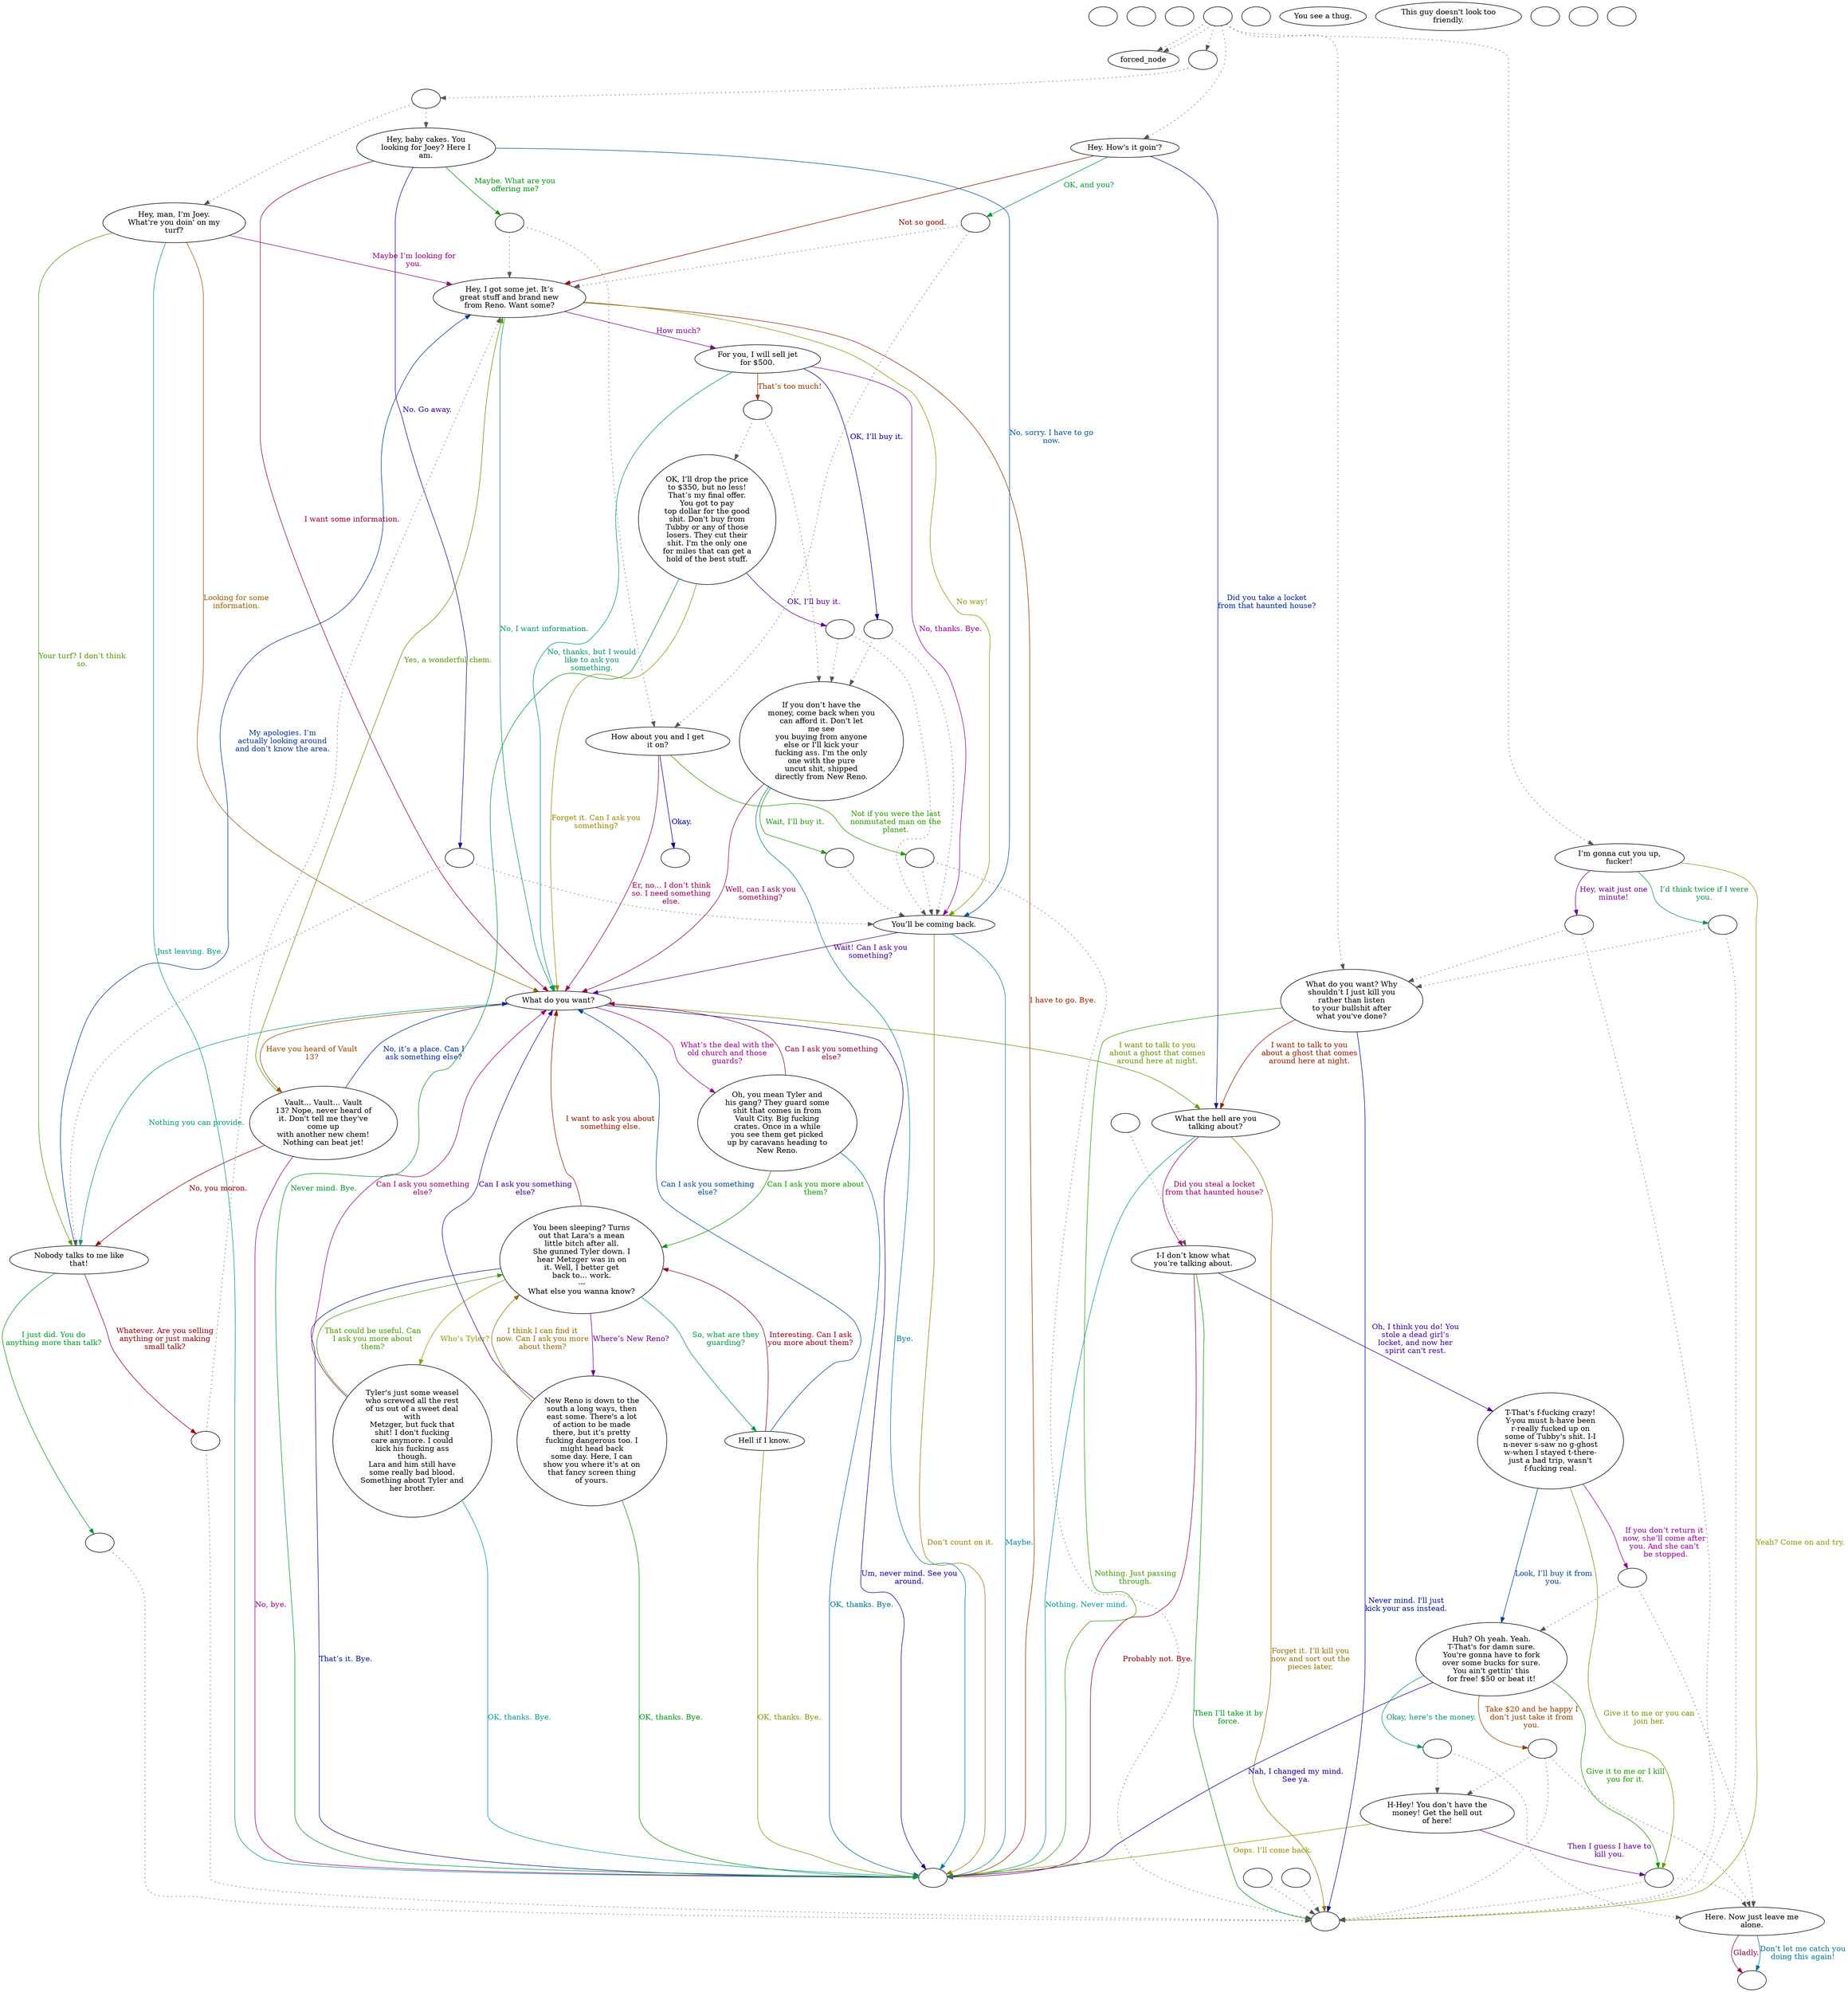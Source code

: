 digraph dcJoey {
  "checkPartyMembersNearDoor" [style=filled       fillcolor="#FFFFFF"       color="#000000"]
  "checkPartyMembersNearDoor" [label=""]
  "start" [style=filled       fillcolor="#FFFFFF"       color="#000000"]
  "start" [label=""]
  "critter_p_proc" [style=filled       fillcolor="#FFFFFF"       color="#000000"]
  "critter_p_proc" [label=""]
  "pickup_p_proc" [style=filled       fillcolor="#FFFFFF"       color="#000000"]
  "pickup_p_proc" -> "Node998" [style=dotted color="#555555"]
  "pickup_p_proc" [label=""]
  "talk_p_proc" [style=filled       fillcolor="#FFFFFF"       color="#000000"]
  "talk_p_proc" -> "forced_node" [style=dotted color="#555555"]
  "talk_p_proc" -> "forced_node" [style=dotted color="#555555"]
  "talk_p_proc" -> "Node001" [style=dotted color="#555555"]
  "talk_p_proc" -> "Node002" [style=dotted color="#555555"]
  "talk_p_proc" -> "Node009" [style=dotted color="#555555"]
  "talk_p_proc" -> "Node000" [style=dotted color="#555555"]
  "talk_p_proc" [label=""]
  "destroy_p_proc" [style=filled       fillcolor="#FFFFFF"       color="#000000"]
  "destroy_p_proc" [label=""]
  "look_at_p_proc" [style=filled       fillcolor="#FFFFFF"       color="#000000"]
  "look_at_p_proc" [label="You see a thug."]
  "description_p_proc" [style=filled       fillcolor="#FFFFFF"       color="#000000"]
  "description_p_proc" [label="This guy doesn't look too\nfriendly."]
  "use_skill_on_p_proc" [style=filled       fillcolor="#FFFFFF"       color="#000000"]
  "use_skill_on_p_proc" [label=""]
  "damage_p_proc" [style=filled       fillcolor="#FFFFFF"       color="#000000"]
  "damage_p_proc" -> "Node998" [style=dotted color="#555555"]
  "damage_p_proc" [label=""]
  "map_enter_p_proc" [style=filled       fillcolor="#FFFFFF"       color="#000000"]
  "map_enter_p_proc" [label=""]
  "timed_event_p_proc" [style=filled       fillcolor="#FFFFFF"       color="#000000"]
  "timed_event_p_proc" [label=""]
  "Node000" [style=filled       fillcolor="#FFFFFF"       color="#000000"]
  "Node000" -> "Node994" [style=dotted color="#555555"]
  "Node000" [label=""]
  "Node001" [style=filled       fillcolor="#FFFFFF"       color="#000000"]
  "Node001" [label="I’m gonna cut you up,\nfucker!"]
  "Node001" -> "Node998" [label="Yeah? Come on and try." color="#8E9900" fontcolor="#8E9900"]
  "Node001" -> "Node996" [label="Hey, wait just one\nminute!" color="#770099" fontcolor="#770099"]
  "Node001" -> "Node995" [label="I’d think twice if I were\nyou." color="#00994B" fontcolor="#00994B"]
  "Node002" [style=filled       fillcolor="#FFFFFF"       color="#000000"]
  "Node002" [label="What do you want? Why\nshouldn’t I just kill you\nrather than listen\nto your bullshit after\nwhat you've done?"]
  "Node002" -> "Node003" [label="I want to talk to you\nabout a ghost that comes\naround here at night." color="#991E00" fontcolor="#991E00"]
  "Node002" -> "Node998" [label="Never mind. I'll just\nkick your ass instead." color="#000F99" fontcolor="#000F99"]
  "Node002" -> "Node999" [label="Nothing. Just passing\nthrough." color="#3B9900" fontcolor="#3B9900"]
  "Node003" [style=filled       fillcolor="#FFFFFF"       color="#000000"]
  "Node003" [label="What the hell are you\ntalking about?"]
  "Node003" -> "Node004" [label="Did you steal a locket\nfrom that haunted house?" color="#990068" fontcolor="#990068"]
  "Node003" -> "Node999" [label="Nothing. Never mind." color="#009499" fontcolor="#009499"]
  "Node003" -> "Node998" [label="Forget it. I’ll kill you\nnow and sort out the\npieces later." color="#997100" fontcolor="#997100"]
  "Node004" [style=filled       fillcolor="#FFFFFF"       color="#000000"]
  "Node004" [label="I-I don’t know what\nyou’re talking about."]
  "Node004" -> "Node005" [label="Oh, I think you do! You\nstole a dead girl’s\nlocket, and now her\nspirit can't rest." color="#440099" fontcolor="#440099"]
  "Node004" -> "Node998" [label="Then I’ll take it by\nforce." color="#009918" fontcolor="#009918"]
  "Node004" -> "Node999" [label="Probably not. Bye." color="#990015" fontcolor="#990015"]
  "Node005" [style=filled       fillcolor="#FFFFFF"       color="#000000"]
  "Node005" [label="T-That's f-fucking crazy!\nY-you must h-have been\nr-really fucked up on\nsome of Tubby's shit. I-I\nn-never s-saw no g-ghost\nw-when I stayed t-there-\njust a bad trip, wasn't\nf-fucking real."]
  "Node005" -> "Node006" [label="Look, I’ll buy it from\nyou." color="#004299" fontcolor="#004299"]
  "Node005" -> "Node993" [label="Give it to me or you can\njoin her." color="#6E9900" fontcolor="#6E9900"]
  "Node005" -> "Node992" [label="If you don’t return it\nnow, she’ll come after\nyou. And she can’t\n be stopped." color="#970099" fontcolor="#970099"]
  "Node006" [style=filled       fillcolor="#FFFFFF"       color="#000000"]
  "Node006" [label="Huh? Oh yeah. Yeah.\nT-That's for damn sure.\nYou're gonna have to fork\nover some bucks for sure.\nYou ain't gettin' this\nfor free! $50 or beat it!"]
  "Node006" -> "Node991" [label="Okay, here’s the money." color="#00996A" fontcolor="#00996A"]
  "Node006" -> "Node990" [label="Take $20 and be happy I\ndon’t just take it from\nyou." color="#993E00" fontcolor="#993E00"]
  "Node006" -> "Node999" [label="Nah, I changed my mind.\nSee ya." color="#110099" fontcolor="#110099"]
  "Node006" -> "Node993" [label="Give it to me or I kill\nyou for it." color="#1C9900" fontcolor="#1C9900"]
  "Node007" [style=filled       fillcolor="#FFFFFF"       color="#000000"]
  "Node007" [label="Here. Now just leave me\nalone."]
  "Node007" -> "Node989" [label="Gladly." color="#990048" fontcolor="#990048"]
  "Node007" -> "Node989" [label="Don’t let me catch you\ndoing this again!" color="#007599" fontcolor="#007599"]
  "Node008" [style=filled       fillcolor="#FFFFFF"       color="#000000"]
  "Node008" [label="H-Hey! You don’t have the\nmoney! Get the hell out\nof here!"]
  "Node008" -> "Node999" [label="Oops. I’ll come back." color="#999000" fontcolor="#999000"]
  "Node008" -> "Node993" [label="Then I guess I have to\nkill you." color="#640099" fontcolor="#640099"]
  "Node009" [style=filled       fillcolor="#FFFFFF"       color="#000000"]
  "Node009" [label="Hey. How's it goin'?"]
  "Node009" -> "Node988" [label="OK, and you?" color="#009937" fontcolor="#009937"]
  "Node009" -> "Node012" [label="Not so good." color="#990B00" fontcolor="#990B00"]
  "Node009" -> "Node003" [label="Did you take a locket\nfrom that haunted house?" color="#002299" fontcolor="#002299"]
  "Node010" [style=filled       fillcolor="#FFFFFF"       color="#000000"]
  "Node010" [label="Hey, man, I’m Joey.\nWhat're you doin' on my\nturf?"]
  "Node010" -> "Node015" [label="Your turf? I don’t think\nso." color="#4F9900" fontcolor="#4F9900"]
  "Node010" -> "Node012" [label="Maybe I’m looking for\nyou." color="#99007B" fontcolor="#99007B"]
  "Node010" -> "Node999" [label="Just leaving. Bye." color="#00998A" fontcolor="#00998A"]
  "Node010" -> "Node016" [label="Looking for some\ninformation." color="#995D00" fontcolor="#995D00"]
  "Node011" [style=filled       fillcolor="#FFFFFF"       color="#000000"]
  "Node011" [label="Hey, baby cakes. You\nlooking for Joey? Here I\nam."]
  "Node011" -> "Node986" [label="No. Go away." color="#310099" fontcolor="#310099"]
  "Node011" -> "Node985" [label="Maybe. What are you\noffering me?" color="#009904" fontcolor="#009904"]
  "Node011" -> "Node016" [label="I want some information." color="#990029" fontcolor="#990029"]
  "Node011" -> "Node014" [label="No, sorry. I have to go\nnow." color="#005599" fontcolor="#005599"]
  "Node012" [style=filled       fillcolor="#FFFFFF"       color="#000000"]
  "Node012" [label="Hey, I got some jet. It’s\ngreat stuff and brand new\nfrom Reno. Want some?"]
  "Node012" -> "Node014" [label="No way!" color="#829900" fontcolor="#829900"]
  "Node012" -> "Node022" [label="How much?" color="#830099" fontcolor="#830099"]
  "Node012" -> "Node016" [label="No, I want information." color="#009957" fontcolor="#009957"]
  "Node012" -> "Node999" [label="I have to go. Bye." color="#992A00" fontcolor="#992A00"]
  "Node013" [style=filled       fillcolor="#FFFFFF"       color="#000000"]
  "Node013" [label="How about you and I get\nit on?"]
  "Node013" -> "Node984" [label="Okay." color="#000299" fontcolor="#000299"]
  "Node013" -> "Node983" [label="Not if you were the last\nnonmutated man on the\nplanet." color="#2F9900" fontcolor="#2F9900"]
  "Node013" -> "Node016" [label="Er, no... I don’t think\nso. I need something\nelse." color="#99005C" fontcolor="#99005C"]
  "Node014" [style=filled       fillcolor="#FFFFFF"       color="#000000"]
  "Node014" [label="You’ll be coming back."]
  "Node014" -> "Node999" [label="Maybe." color="#008899" fontcolor="#008899"]
  "Node014" -> "Node999" [label="Don’t count on it." color="#997D00" fontcolor="#997D00"]
  "Node014" -> "Node016" [label="Wait! Can I ask you\nsomething?" color="#500099" fontcolor="#500099"]
  "Node015" [style=filled       fillcolor="#FFFFFF"       color="#000000"]
  "Node015" [label="Nobody talks to me like\nthat!"]
  "Node015" -> "Node982" [label="I just did. You do\nanything more than talk?" color="#009924" fontcolor="#009924"]
  "Node015" -> "Node981" [label="Whatever. Are you selling\nanything or just making\nsmall talk?" color="#990009" fontcolor="#990009"]
  "Node015" -> "Node012" [label="My apologies. I’m\nactually looking around\nand don’t know the area." color="#003699" fontcolor="#003699"]
  "Node016" [style=filled       fillcolor="#FFFFFF"       color="#000000"]
  "Node016" [label="What do you want?"]
  "Node016" -> "Node003" [label="I want to talk to you\nabout a ghost that comes\naround here at night." color="#629900" fontcolor="#629900"]
  "Node016" -> "Node017" [label="What’s the deal with the\nold church and those\nguards?" color="#99008F" fontcolor="#99008F"]
  "Node016" -> "Node015" [label="Nothing you can provide." color="#009976" fontcolor="#009976"]
  "Node016" -> "Node025" [label="Have you heard of Vault\n13?" color="#994A00" fontcolor="#994A00"]
  "Node016" -> "Node999" [label="Um, never mind. See you\naround." color="#1D0099" fontcolor="#1D0099"]
  "Node017" [style=filled       fillcolor="#FFFFFF"       color="#000000"]
  "Node017" [label="Oh, you mean Tyler and\nhis gang? They guard some\nshit that comes in from\nVault City. Big fucking\ncrates. Once in a while\nyou see them get picked\nup by caravans heading to\nNew Reno."]
  "Node017" -> "Node018" [label="Can I ask you more about\nthem?" color="#109900" fontcolor="#109900"]
  "Node017" -> "Node016" [label="Can I ask you something\nelse?" color="#99003C" fontcolor="#99003C"]
  "Node017" -> "Node999" [label="OK, thanks. Bye." color="#006999" fontcolor="#006999"]
  "Node018" [style=filled       fillcolor="#FFFFFF"       color="#000000"]
  "Node018" [label="You been sleeping? Turns\nout that Lara's a mean\nlittle bitch after all.\nShe gunned Tyler down. I\nhear Metzger was in on\nit. Well, I better get\nback to… work.\n---\nWhat else you wanna know?"]
  "Node018" -> "Node019" [label="Who’s Tyler?" color="#959900" fontcolor="#959900"]
  "Node018" -> "Node020" [label="Where’s New Reno?" color="#700099" fontcolor="#700099"]
  "Node018" -> "Node021" [label="So, what are they\nguarding?" color="#009943" fontcolor="#009943"]
  "Node018" -> "Node016" [label="I want to ask you about\nsomething else." color="#991700" fontcolor="#991700"]
  "Node018" -> "Node999" [label="That’s it. Bye." color="#001699" fontcolor="#001699"]
  "Node019" [style=filled       fillcolor="#FFFFFF"       color="#000000"]
  "Node019" [label="Tyler's just some weasel\nwho screwed all the rest\nof us out of a sweet deal\nwith\nMetzger, but fuck that\nshit! I don't fucking\ncare anymore. I could\nkick his fucking ass\nthough.\nLara and him still have\nsome really bad blood.\nSomething about Tyler and\nher brother."]
  "Node019" -> "Node018" [label="That could be useful. Can\nI ask you more about\nthem?" color="#439900" fontcolor="#439900"]
  "Node019" -> "Node016" [label="Can I ask you something\nelse?" color="#99006F" fontcolor="#99006F"]
  "Node019" -> "Node999" [label="OK, thanks. Bye." color="#009996" fontcolor="#009996"]
  "Node020" [style=filled       fillcolor="#FFFFFF"       color="#000000"]
  "Node020" [label="New Reno is down to the\nsouth a long ways, then\neast some. There's a lot\nof action to be made\nthere, but it's pretty\nfucking dangerous too. I\nmight head back\nsome day. Here, I can\nshow you where it's at on\nthat fancy screen thing\nof yours."]
  "Node020" -> "Node018" [label="I think I can find it\nnow. Can I ask you more\nabout them?" color="#996900" fontcolor="#996900"]
  "Node020" -> "Node016" [label="Can I ask you something\nelse?" color="#3D0099" fontcolor="#3D0099"]
  "Node020" -> "Node999" [label="OK, thanks. Bye." color="#009910" fontcolor="#009910"]
  "Node021" [style=filled       fillcolor="#FFFFFF"       color="#000000"]
  "Node021" [label="Hell if I know."]
  "Node021" -> "Node018" [label="Interesting. Can I ask\nyou more about them?" color="#99001D" fontcolor="#99001D"]
  "Node021" -> "Node016" [label="Can I ask you something\nelse?" color="#004999" fontcolor="#004999"]
  "Node021" -> "Node999" [label="OK, thanks. Bye." color="#769900" fontcolor="#769900"]
  "Node022" [style=filled       fillcolor="#FFFFFF"       color="#000000"]
  "Node022" [label="For you, I will sell jet\nfor $500."]
  "Node022" -> "Node014" [label="No, thanks. Bye." color="#900099" fontcolor="#900099"]
  "Node022" -> "Node016" [label="No, thanks, but I would\nlike to ask you\nsomething." color="#009963" fontcolor="#009963"]
  "Node022" -> "Node980" [label="That’s too much!" color="#993600" fontcolor="#993600"]
  "Node022" -> "Node979" [label="OK, I’ll buy it." color="#0A0099" fontcolor="#0A0099"]
  "Node023" [style=filled       fillcolor="#FFFFFF"       color="#000000"]
  "Node023" [label="If you don’t have the\nmoney, come back when you\ncan afford it. Don't let\nme see\nyou buying from anyone\nelse or I'll kick your\nfucking ass. I'm the only\none with the pure\nuncut shit, shipped\ndirectly from New Reno."]
  "Node023" -> "Node978" [label="Wait, I’ll buy it." color="#239900" fontcolor="#239900"]
  "Node023" -> "Node016" [label="Well, can I ask you\nsomething?" color="#990050" fontcolor="#990050"]
  "Node023" -> "Node999" [label="Bye." color="#007C99" fontcolor="#007C99"]
  "Node024" [style=filled       fillcolor="#FFFFFF"       color="#000000"]
  "Node024" [label="OK, I’ll drop the price\nto $350, but no less!\nThat’s my final offer.\nYou got to pay\ntop dollar for the good\nshit. Don't buy from\nTubby or any of those\nlosers. They cut their\nshit. I'm the only one\nfor miles that can get a\nhold of the best stuff."]
  "Node024" -> "Node016" [label="Forget it. Can I ask you\nsomething?" color="#998900" fontcolor="#998900"]
  "Node024" -> "Node977" [label="OK, I’ll buy it." color="#5C0099" fontcolor="#5C0099"]
  "Node024" -> "Node999" [label="Never mind. Bye." color="#009930" fontcolor="#009930"]
  "Node025" [style=filled       fillcolor="#FFFFFF"       color="#000000"]
  "Node025" [label="Vault... Vault... Vault\n13? Nope, never heard of\nit. Don't tell me they've\ncome up\nwith another new chem!\nNothing can beat jet!"]
  "Node025" -> "Node015" [label="No, you moron." color="#990300" fontcolor="#990300"]
  "Node025" -> "Node016" [label="No, it’s a place. Can I\nask something else?" color="#002A99" fontcolor="#002A99"]
  "Node025" -> "Node012" [label="Yes, a wonderful chem." color="#569900" fontcolor="#569900"]
  "Node025" -> "Node999" [label="No, bye." color="#990083" fontcolor="#990083"]
  "Node998" [style=filled       fillcolor="#FFFFFF"       color="#000000"]
  "Node998" [label=""]
  "Node996" [style=filled       fillcolor="#FFFFFF"       color="#000000"]
  "Node996" -> "Node002" [style=dotted color="#555555"]
  "Node996" -> "Node998" [style=dotted color="#555555"]
  "Node996" [label=""]
  "Node995" [style=filled       fillcolor="#FFFFFF"       color="#000000"]
  "Node995" -> "Node002" [style=dotted color="#555555"]
  "Node995" -> "Node998" [style=dotted color="#555555"]
  "Node995" [label=""]
  "Node994" [style=filled       fillcolor="#FFFFFF"       color="#000000"]
  "Node994" -> "Node010" [style=dotted color="#555555"]
  "Node994" -> "Node011" [style=dotted color="#555555"]
  "Node994" [label=""]
  "Node993" [style=filled       fillcolor="#FFFFFF"       color="#000000"]
  "Node993" -> "Node007" [style=dotted color="#555555"]
  "Node993" -> "Node998" [style=dotted color="#555555"]
  "Node993" [label=""]
  "Node992" [style=filled       fillcolor="#FFFFFF"       color="#000000"]
  "Node992" -> "Node007" [style=dotted color="#555555"]
  "Node992" -> "Node006" [style=dotted color="#555555"]
  "Node992" [label=""]
  "Node991" [style=filled       fillcolor="#FFFFFF"       color="#000000"]
  "Node991" -> "Node007" [style=dotted color="#555555"]
  "Node991" -> "Node008" [style=dotted color="#555555"]
  "Node991" [label=""]
  "Node990" [style=filled       fillcolor="#FFFFFF"       color="#000000"]
  "Node990" -> "Node007" [style=dotted color="#555555"]
  "Node990" -> "Node008" [style=dotted color="#555555"]
  "Node990" -> "Node998" [style=dotted color="#555555"]
  "Node990" [label=""]
  "Node989" [style=filled       fillcolor="#FFFFFF"       color="#000000"]
  "Node989" [label=""]
  "Node988" [style=filled       fillcolor="#FFFFFF"       color="#000000"]
  "Node988" -> "Node012" [style=dotted color="#555555"]
  "Node988" -> "Node013" [style=dotted color="#555555"]
  "Node988" [label=""]
  "Node987" [style=filled       fillcolor="#FFFFFF"       color="#000000"]
  "Node987" -> "Node004" [style=dotted color="#555555"]
  "Node987" [label=""]
  "Node986" [style=filled       fillcolor="#FFFFFF"       color="#000000"]
  "Node986" -> "Node014" [style=dotted color="#555555"]
  "Node986" -> "Node015" [style=dotted color="#555555"]
  "Node986" [label=""]
  "Node985" [style=filled       fillcolor="#FFFFFF"       color="#000000"]
  "Node985" -> "Node013" [style=dotted color="#555555"]
  "Node985" -> "Node012" [style=dotted color="#555555"]
  "Node985" [label=""]
  "Node984" [style=filled       fillcolor="#FFFFFF"       color="#000000"]
  "Node984" [label=""]
  "Node983" [style=filled       fillcolor="#FFFFFF"       color="#000000"]
  "Node983" -> "Node014" [style=dotted color="#555555"]
  "Node983" -> "Node998" [style=dotted color="#555555"]
  "Node983" [label=""]
  "Node982" [style=filled       fillcolor="#FFFFFF"       color="#000000"]
  "Node982" -> "Node998" [style=dotted color="#555555"]
  "Node982" [label=""]
  "Node981" [style=filled       fillcolor="#FFFFFF"       color="#000000"]
  "Node981" -> "Node012" [style=dotted color="#555555"]
  "Node981" -> "Node998" [style=dotted color="#555555"]
  "Node981" [label=""]
  "Node980" [style=filled       fillcolor="#FFFFFF"       color="#000000"]
  "Node980" -> "Node024" [style=dotted color="#555555"]
  "Node980" -> "Node023" [style=dotted color="#555555"]
  "Node980" [label=""]
  "Node979" [style=filled       fillcolor="#FFFFFF"       color="#000000"]
  "Node979" -> "Node014" [style=dotted color="#555555"]
  "Node979" -> "Node023" [style=dotted color="#555555"]
  "Node979" [label=""]
  "Node978" [style=filled       fillcolor="#FFFFFF"       color="#000000"]
  "Node978" -> "Node014" [style=dotted color="#555555"]
  "Node978" [label=""]
  "Node977" [style=filled       fillcolor="#FFFFFF"       color="#000000"]
  "Node977" -> "Node014" [style=dotted color="#555555"]
  "Node977" -> "Node023" [style=dotted color="#555555"]
  "Node977" [label=""]
  "Node999" [style=filled       fillcolor="#FFFFFF"       color="#000000"]
  "Node999" [label=""]
}